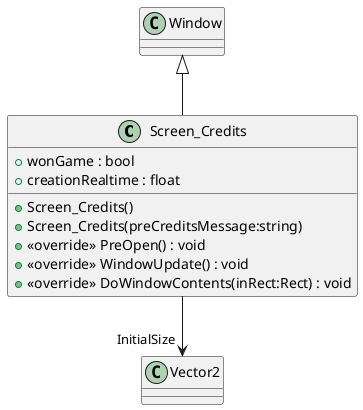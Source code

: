 @startuml
class Screen_Credits {
    + wonGame : bool
    + creationRealtime : float
    + Screen_Credits()
    + Screen_Credits(preCreditsMessage:string)
    + <<override>> PreOpen() : void
    + <<override>> WindowUpdate() : void
    + <<override>> DoWindowContents(inRect:Rect) : void
}
Window <|-- Screen_Credits
Screen_Credits --> "InitialSize" Vector2
@enduml
